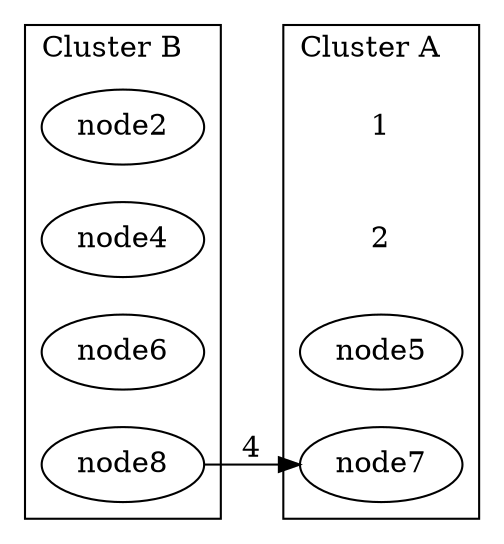digraph a{
  compound = true
  rankdir=LR;
  labeljust="l";
  subgraph cluster_a {
    label="Cluster A";
    node1[shape=plaintext][label=1] node3[shape=plaintext][label=2]; node5; node7;
  }
  subgraph cluster_b {
    label="Cluster B";
    node2; node4; node6; node8;
  }

  node8 -> node7 [label="4" ltail="cluster_a" lhead="cluster_b"]
}
